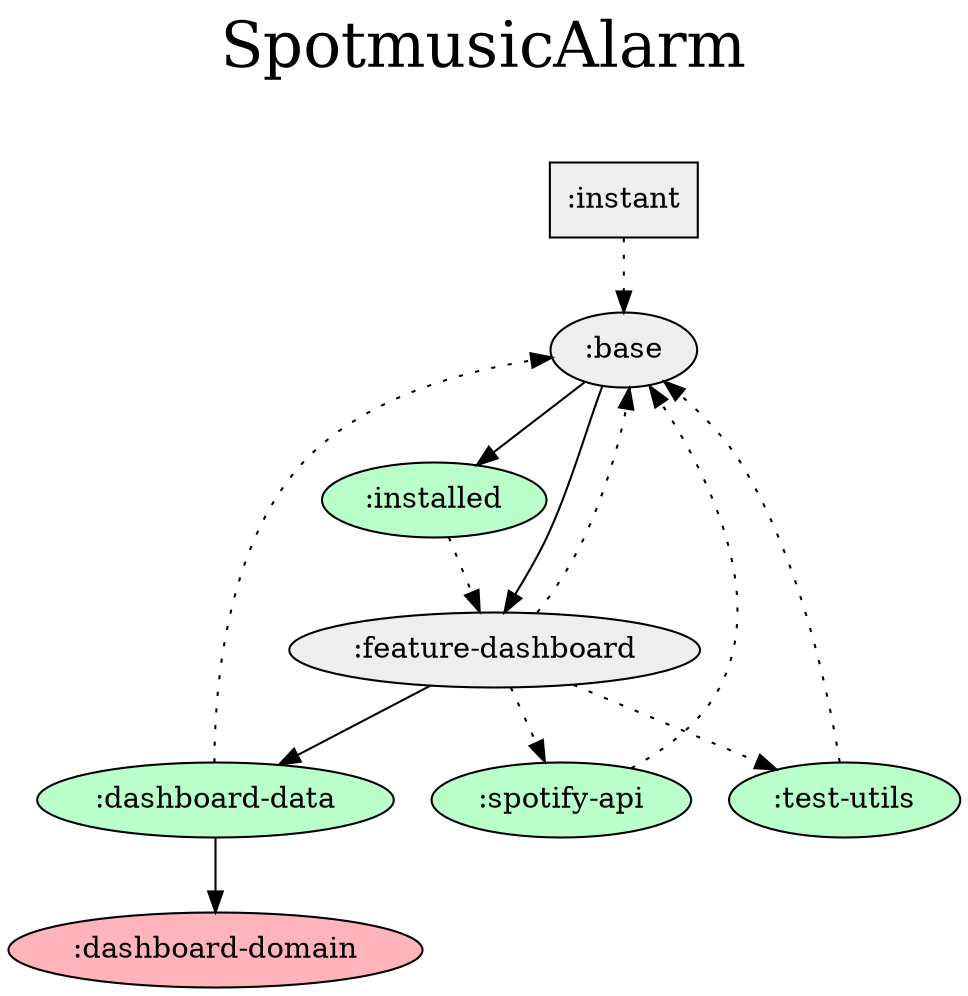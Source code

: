 digraph {
  graph [label="SpotmusicAlarm\n ",labelloc=t,fontsize=30];
  node [style=filled, fillcolor="#bbbbbb"];
  rankdir=TB;

  # Projects

  ":base" [fillcolor="#eeeeee"];
  ":dashboard-data" [fillcolor="#baffc9"];
  ":dashboard-domain" [fillcolor="#ffb3ba"];
  ":feature-dashboard" [fillcolor="#eeeeee"];
  ":installed" [fillcolor="#baffc9"];
  ":instant" [shape=box, fillcolor="#eeeeee"];
  ":spotify-api" [fillcolor="#baffc9"];
  ":test-utils" [fillcolor="#baffc9"];

  {rank = same; ":instant";}

  # Dependencies

  ":base" -> ":installed"
  ":base" -> ":feature-dashboard"
  ":dashboard-data" -> ":dashboard-domain"
  ":dashboard-data" -> ":base" [style=dotted]
  ":feature-dashboard" -> ":dashboard-data"
  ":feature-dashboard" -> ":base" [style=dotted]
  ":feature-dashboard" -> ":spotify-api" [style=dotted]
  ":feature-dashboard" -> ":test-utils" [style=dotted]
  ":installed" -> ":feature-dashboard" [style=dotted]
  ":instant" -> ":base" [style=dotted]
  ":spotify-api" -> ":base" [style=dotted]
  ":test-utils" -> ":base" [style=dotted]
}
